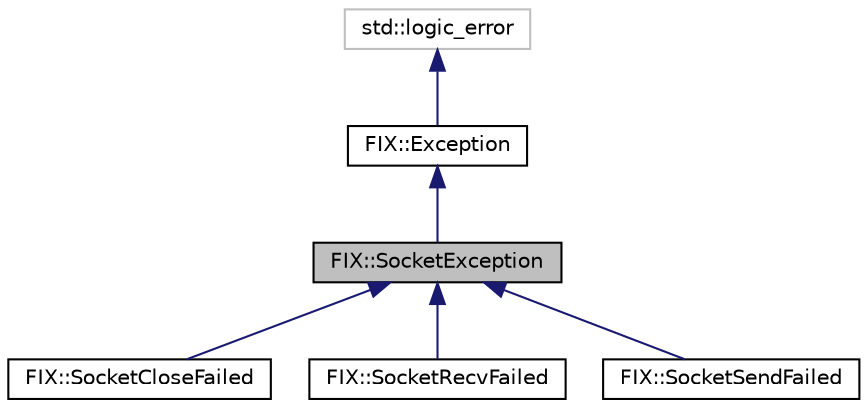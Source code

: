 digraph "FIX::SocketException"
{
  edge [fontname="Helvetica",fontsize="10",labelfontname="Helvetica",labelfontsize="10"];
  node [fontname="Helvetica",fontsize="10",shape=record];
  Node0 [label="FIX::SocketException",height=0.2,width=0.4,color="black", fillcolor="grey75", style="filled", fontcolor="black"];
  Node1 -> Node0 [dir="back",color="midnightblue",fontsize="10",style="solid",fontname="Helvetica"];
  Node1 [label="FIX::Exception",height=0.2,width=0.4,color="black", fillcolor="white", style="filled",URL="$struct_f_i_x_1_1_exception.html",tooltip="Base QuickFIX exception type. "];
  Node2 -> Node1 [dir="back",color="midnightblue",fontsize="10",style="solid",fontname="Helvetica"];
  Node2 [label="std::logic_error",height=0.2,width=0.4,color="grey75", fillcolor="white", style="filled"];
  Node0 -> Node3 [dir="back",color="midnightblue",fontsize="10",style="solid",fontname="Helvetica"];
  Node3 [label="FIX::SocketCloseFailed",height=0.2,width=0.4,color="black", fillcolor="white", style="filled",URL="$struct_f_i_x_1_1_socket_close_failed.html",tooltip="Socket close operation failed. "];
  Node0 -> Node4 [dir="back",color="midnightblue",fontsize="10",style="solid",fontname="Helvetica"];
  Node4 [label="FIX::SocketRecvFailed",height=0.2,width=0.4,color="black", fillcolor="white", style="filled",URL="$struct_f_i_x_1_1_socket_recv_failed.html",tooltip="Socket recv operation failed. "];
  Node0 -> Node5 [dir="back",color="midnightblue",fontsize="10",style="solid",fontname="Helvetica"];
  Node5 [label="FIX::SocketSendFailed",height=0.2,width=0.4,color="black", fillcolor="white", style="filled",URL="$struct_f_i_x_1_1_socket_send_failed.html",tooltip="Socket send operation failed. "];
}
